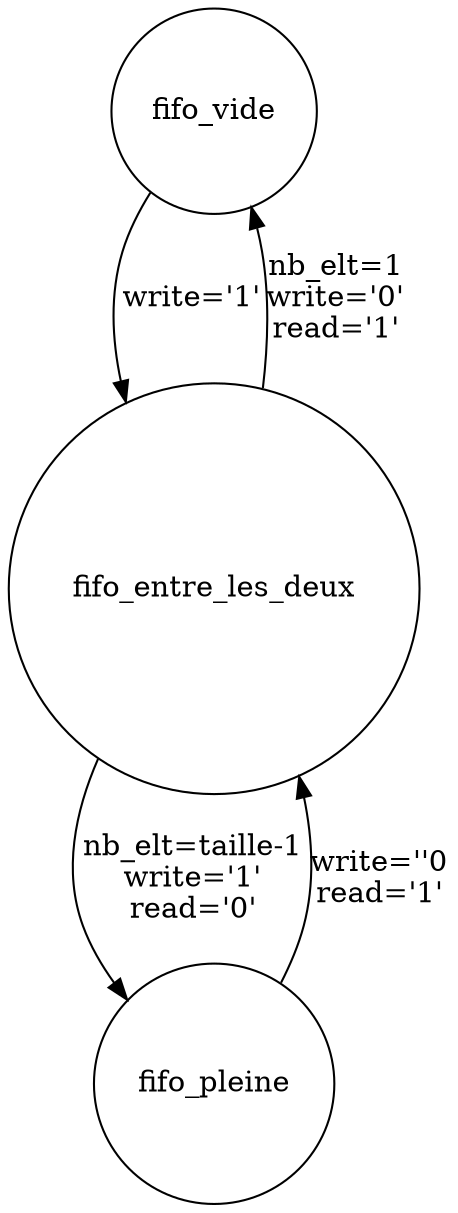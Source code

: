 digraph finite_state_machine {
    rankdir=fifo
    size="20"
    node [shape = circle];
    fifo_vide -> fifo_entre_les_deux [ label = "write='1'" ];
    fifo_entre_les_deux -> fifo_vide [ label = "nb_elt=1\nwrite='0'\nread='1'" ];
    fifo_entre_les_deux -> fifo_pleine [ label = "nb_elt=taille-1\nwrite='1'\nread='0'" ];
    fifo_pleine -> fifo_entre_les_deux [ label = "write=''0\nread='1'" ];
}
